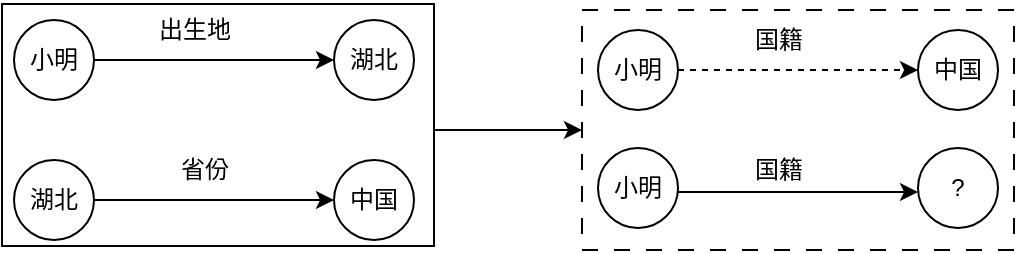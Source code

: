 <mxfile version="26.0.11">
  <diagram name="第 1 页" id="BgHgfFOR0TcAN0gtvEgy">
    <mxGraphModel dx="815" dy="427" grid="0" gridSize="10" guides="1" tooltips="1" connect="1" arrows="1" fold="1" page="1" pageScale="1" pageWidth="827" pageHeight="1169" math="0" shadow="0">
      <root>
        <mxCell id="0" />
        <mxCell id="1" parent="0" />
        <mxCell id="B7OAirJVVPKBtSYi-Okf-6" value="" style="rounded=0;whiteSpace=wrap;html=1;dashed=1;dashPattern=8 8;" vertex="1" parent="1">
          <mxGeometry x="330" y="587" width="216" height="120" as="geometry" />
        </mxCell>
        <mxCell id="B7OAirJVVPKBtSYi-Okf-5" value="" style="rounded=0;whiteSpace=wrap;html=1;" vertex="1" parent="1">
          <mxGeometry x="40" y="584" width="216" height="121" as="geometry" />
        </mxCell>
        <mxCell id="sZCmiMikkW0IH5D_Caig-3" style="edgeStyle=orthogonalEdgeStyle;rounded=0;orthogonalLoop=1;jettySize=auto;html=1;" parent="1" source="sZCmiMikkW0IH5D_Caig-1" target="sZCmiMikkW0IH5D_Caig-2" edge="1">
          <mxGeometry relative="1" as="geometry" />
        </mxCell>
        <mxCell id="sZCmiMikkW0IH5D_Caig-1" value="小明" style="ellipse;whiteSpace=wrap;html=1;" parent="1" vertex="1">
          <mxGeometry x="46" y="592" width="40" height="40" as="geometry" />
        </mxCell>
        <mxCell id="sZCmiMikkW0IH5D_Caig-2" value="湖北" style="ellipse;whiteSpace=wrap;html=1;" parent="1" vertex="1">
          <mxGeometry x="206" y="592" width="40" height="40" as="geometry" />
        </mxCell>
        <mxCell id="sZCmiMikkW0IH5D_Caig-4" value="出生地" style="text;html=1;align=center;verticalAlign=middle;resizable=0;points=[];autosize=1;strokeColor=none;fillColor=none;" parent="1" vertex="1">
          <mxGeometry x="106" y="582" width="60" height="30" as="geometry" />
        </mxCell>
        <mxCell id="sZCmiMikkW0IH5D_Caig-6" style="edgeStyle=orthogonalEdgeStyle;rounded=0;orthogonalLoop=1;jettySize=auto;html=1;" parent="1" source="sZCmiMikkW0IH5D_Caig-5" edge="1">
          <mxGeometry relative="1" as="geometry">
            <mxPoint x="206" y="682" as="targetPoint" />
          </mxGeometry>
        </mxCell>
        <mxCell id="sZCmiMikkW0IH5D_Caig-5" value="湖北" style="ellipse;whiteSpace=wrap;html=1;" parent="1" vertex="1">
          <mxGeometry x="46" y="662" width="40" height="40" as="geometry" />
        </mxCell>
        <mxCell id="sZCmiMikkW0IH5D_Caig-7" value="中国" style="ellipse;whiteSpace=wrap;html=1;" parent="1" vertex="1">
          <mxGeometry x="206" y="662" width="40" height="40" as="geometry" />
        </mxCell>
        <mxCell id="sZCmiMikkW0IH5D_Caig-8" value="省份" style="text;html=1;align=center;verticalAlign=middle;resizable=0;points=[];autosize=1;strokeColor=none;fillColor=none;" parent="1" vertex="1">
          <mxGeometry x="116" y="652" width="50" height="30" as="geometry" />
        </mxCell>
        <mxCell id="sZCmiMikkW0IH5D_Caig-9" style="edgeStyle=orthogonalEdgeStyle;rounded=0;orthogonalLoop=1;jettySize=auto;html=1;dashed=1;" parent="1" source="sZCmiMikkW0IH5D_Caig-10" target="sZCmiMikkW0IH5D_Caig-11" edge="1">
          <mxGeometry relative="1" as="geometry" />
        </mxCell>
        <mxCell id="sZCmiMikkW0IH5D_Caig-10" value="小明" style="ellipse;whiteSpace=wrap;html=1;" parent="1" vertex="1">
          <mxGeometry x="338" y="597" width="40" height="40" as="geometry" />
        </mxCell>
        <mxCell id="sZCmiMikkW0IH5D_Caig-11" value="中国" style="ellipse;whiteSpace=wrap;html=1;" parent="1" vertex="1">
          <mxGeometry x="498" y="597" width="40" height="40" as="geometry" />
        </mxCell>
        <mxCell id="sZCmiMikkW0IH5D_Caig-12" value="国籍" style="text;html=1;align=center;verticalAlign=middle;resizable=0;points=[];autosize=1;strokeColor=none;fillColor=none;" parent="1" vertex="1">
          <mxGeometry x="403" y="587" width="50" height="30" as="geometry" />
        </mxCell>
        <mxCell id="B7OAirJVVPKBtSYi-Okf-1" value="小明" style="ellipse;whiteSpace=wrap;html=1;" vertex="1" parent="1">
          <mxGeometry x="338" y="656" width="40" height="40" as="geometry" />
        </mxCell>
        <mxCell id="B7OAirJVVPKBtSYi-Okf-2" style="edgeStyle=orthogonalEdgeStyle;rounded=0;orthogonalLoop=1;jettySize=auto;html=1;" edge="1" parent="1">
          <mxGeometry relative="1" as="geometry">
            <mxPoint x="378" y="678" as="sourcePoint" />
            <mxPoint x="498" y="678" as="targetPoint" />
          </mxGeometry>
        </mxCell>
        <mxCell id="B7OAirJVVPKBtSYi-Okf-3" value="?" style="ellipse;whiteSpace=wrap;html=1;" vertex="1" parent="1">
          <mxGeometry x="498" y="656" width="40" height="40" as="geometry" />
        </mxCell>
        <mxCell id="B7OAirJVVPKBtSYi-Okf-4" value="国籍" style="text;html=1;align=center;verticalAlign=middle;resizable=0;points=[];autosize=1;strokeColor=none;fillColor=none;" vertex="1" parent="1">
          <mxGeometry x="403" y="652" width="50" height="30" as="geometry" />
        </mxCell>
        <mxCell id="B7OAirJVVPKBtSYi-Okf-16" value="" style="endArrow=classic;html=1;rounded=0;entryX=0;entryY=0.5;entryDx=0;entryDy=0;" edge="1" parent="1" target="B7OAirJVVPKBtSYi-Okf-6">
          <mxGeometry width="50" height="50" relative="1" as="geometry">
            <mxPoint x="256" y="647" as="sourcePoint" />
            <mxPoint x="306" y="597" as="targetPoint" />
          </mxGeometry>
        </mxCell>
      </root>
    </mxGraphModel>
  </diagram>
</mxfile>

